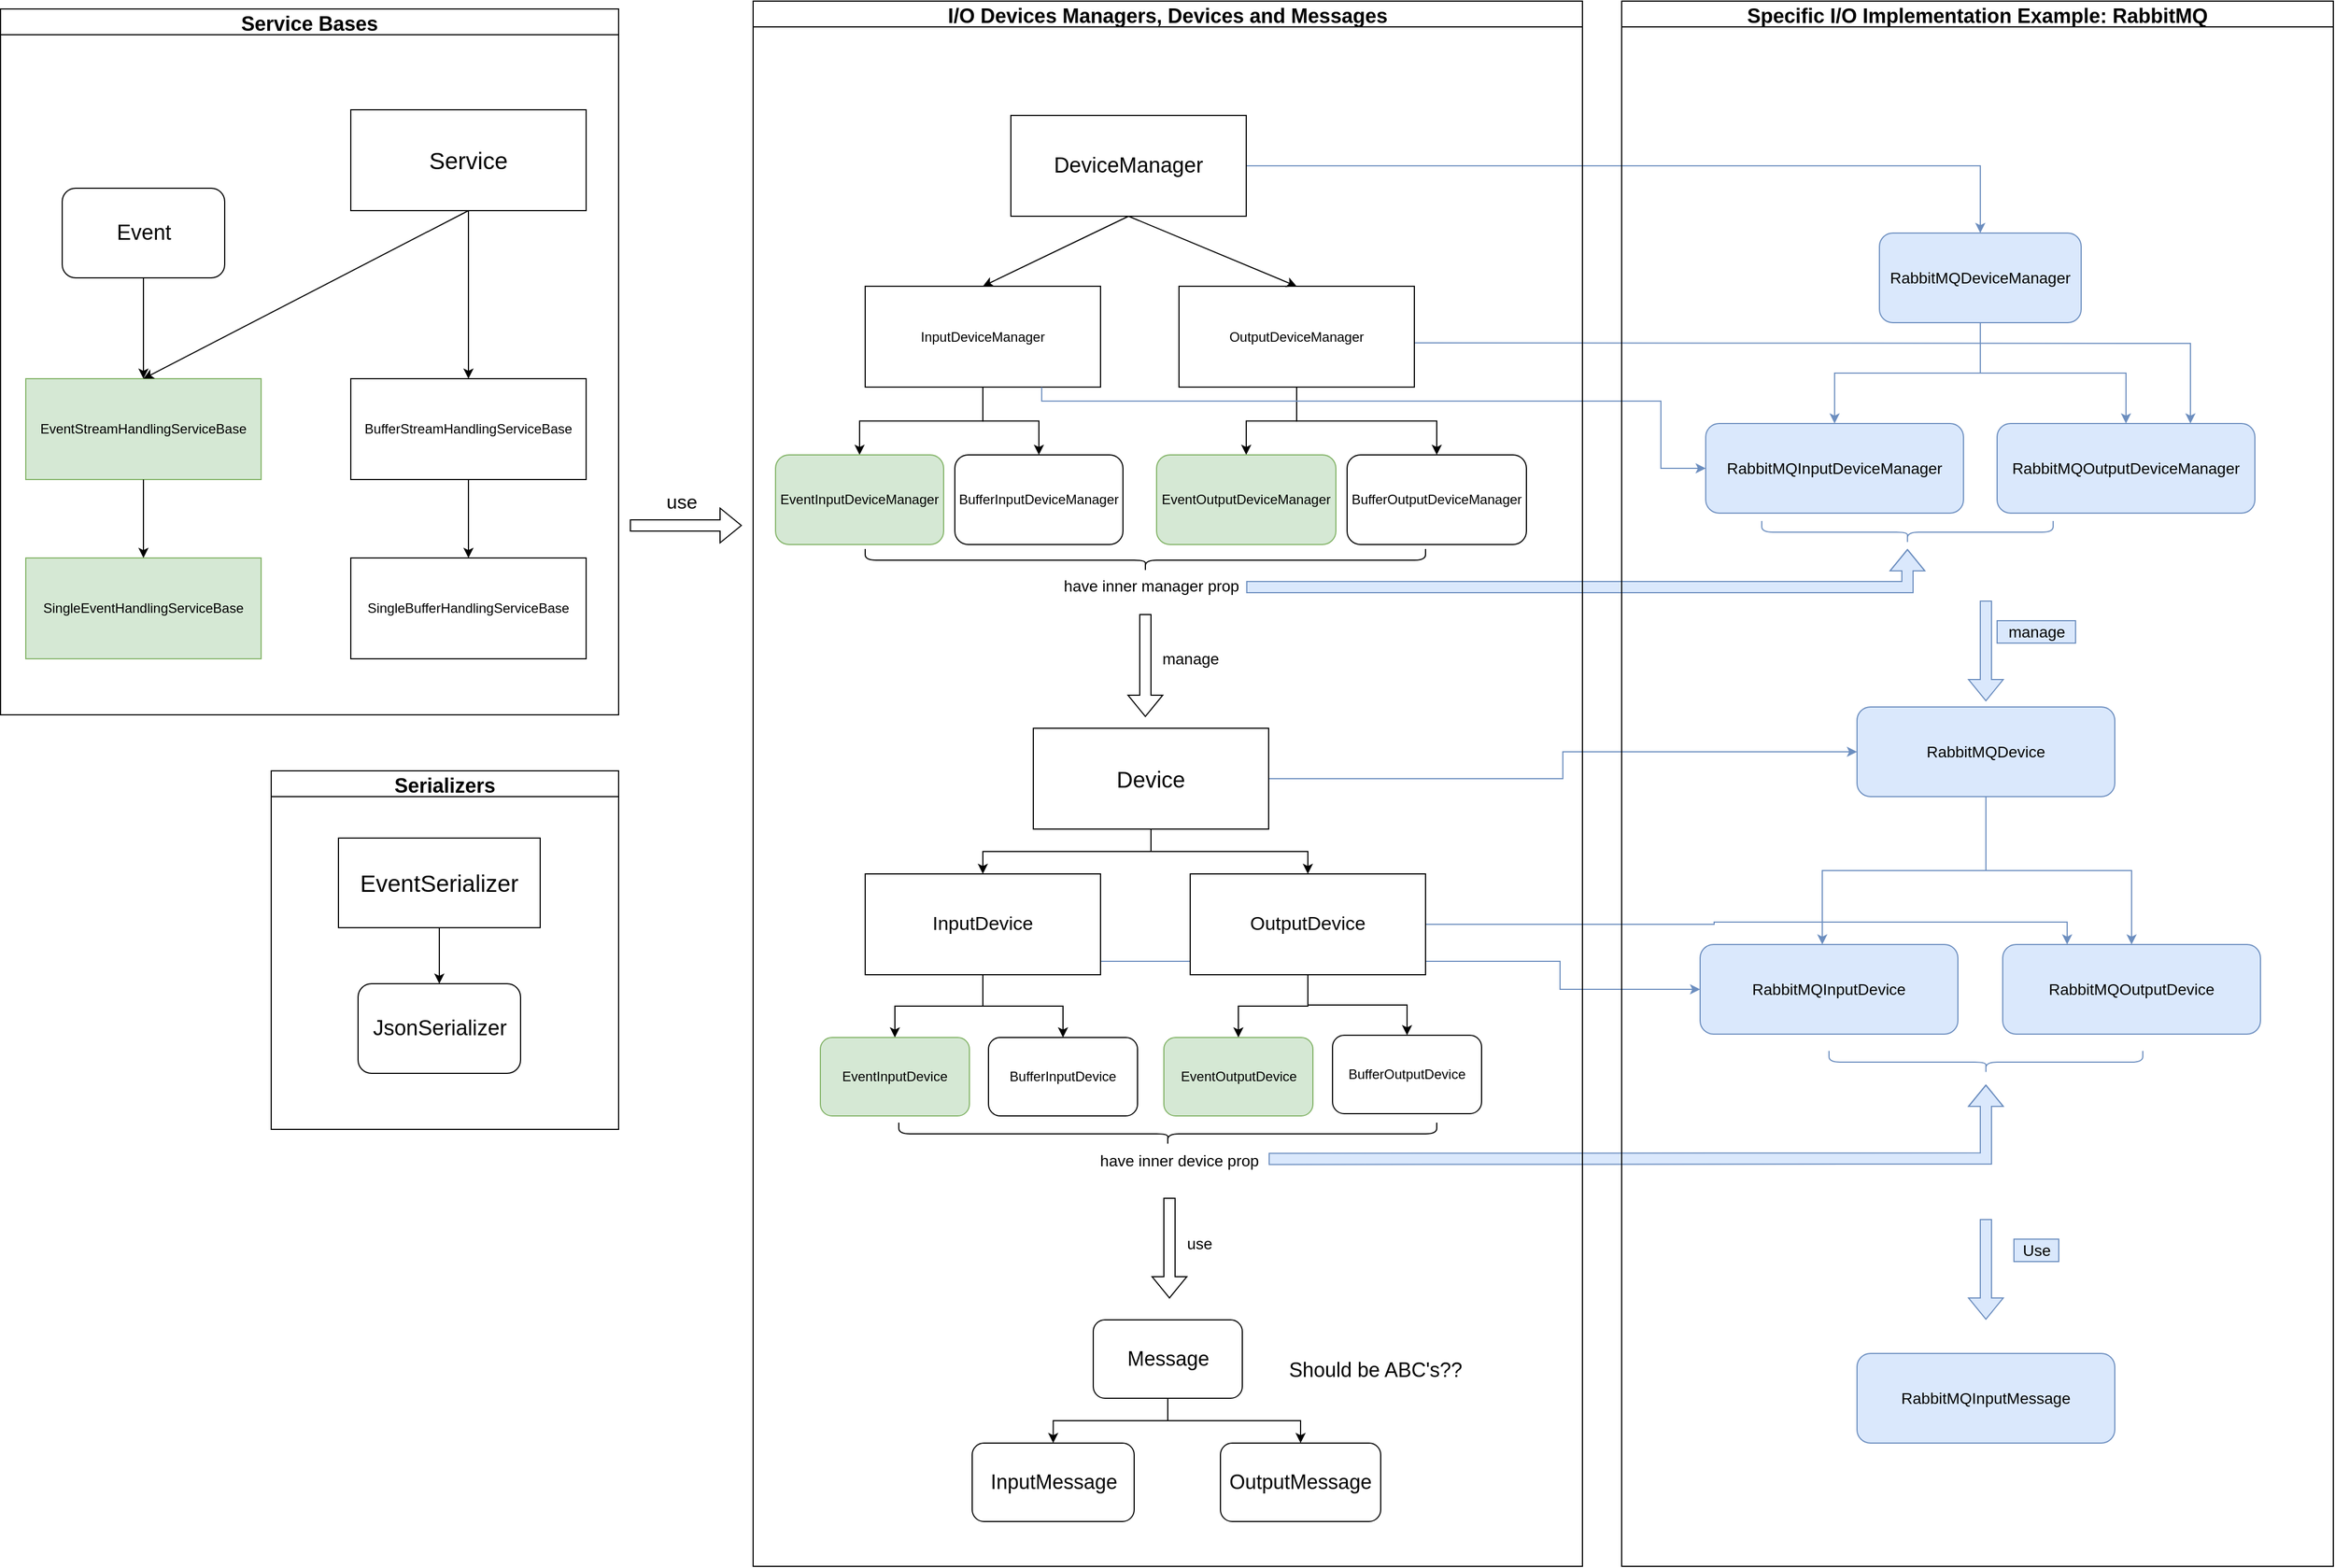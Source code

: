 <mxfile version="18.1.3" type="device"><diagram id="AKO0dQktsm727BQ9Isx5" name="Page-1"><mxGraphModel dx="1226" dy="1104" grid="1" gridSize="10" guides="1" tooltips="1" connect="1" arrows="1" fold="1" page="1" pageScale="1" pageWidth="827" pageHeight="1169" math="0" shadow="0"><root><mxCell id="0"/><mxCell id="1" parent="0"/><mxCell id="71z3vNyfDUbzZLmkvok0-1" value="&lt;font style=&quot;font-size: 21px;&quot;&gt;Service&lt;/font&gt;" style="rounded=0;whiteSpace=wrap;html=1;" vertex="1" parent="1"><mxGeometry x="321" y="200" width="210" height="90" as="geometry"/></mxCell><mxCell id="71z3vNyfDUbzZLmkvok0-2" value="EventStreamHandlingServiceBase" style="rounded=0;whiteSpace=wrap;html=1;fillColor=#d5e8d4;strokeColor=#82b366;" vertex="1" parent="1"><mxGeometry x="31" y="440" width="210" height="90" as="geometry"/></mxCell><mxCell id="71z3vNyfDUbzZLmkvok0-3" value="BufferStreamHandlingServiceBase" style="rounded=0;whiteSpace=wrap;html=1;" vertex="1" parent="1"><mxGeometry x="321" y="440" width="210" height="90" as="geometry"/></mxCell><mxCell id="71z3vNyfDUbzZLmkvok0-5" value="SingleEventHandlingServiceBase" style="rounded=0;whiteSpace=wrap;html=1;fillColor=#d5e8d4;strokeColor=#82b366;" vertex="1" parent="1"><mxGeometry x="31" y="600" width="210" height="90" as="geometry"/></mxCell><mxCell id="71z3vNyfDUbzZLmkvok0-6" value="SingleBufferHandlingServiceBase" style="rounded=0;whiteSpace=wrap;html=1;" vertex="1" parent="1"><mxGeometry x="321" y="600" width="210" height="90" as="geometry"/></mxCell><mxCell id="71z3vNyfDUbzZLmkvok0-34" style="edgeStyle=orthogonalEdgeStyle;rounded=0;orthogonalLoop=1;jettySize=auto;html=1;exitX=0.5;exitY=1;exitDx=0;exitDy=0;entryX=0.5;entryY=0;entryDx=0;entryDy=0;fontSize=19;" edge="1" parent="1" source="71z3vNyfDUbzZLmkvok0-8" target="71z3vNyfDUbzZLmkvok0-20"><mxGeometry relative="1" as="geometry"/></mxCell><mxCell id="71z3vNyfDUbzZLmkvok0-35" style="edgeStyle=orthogonalEdgeStyle;rounded=0;orthogonalLoop=1;jettySize=auto;html=1;entryX=0.5;entryY=0;entryDx=0;entryDy=0;fontSize=19;" edge="1" parent="1" source="71z3vNyfDUbzZLmkvok0-8" target="71z3vNyfDUbzZLmkvok0-22"><mxGeometry relative="1" as="geometry"/></mxCell><mxCell id="71z3vNyfDUbzZLmkvok0-8" value="InputDeviceManager" style="rounded=0;whiteSpace=wrap;html=1;" vertex="1" parent="1"><mxGeometry x="780" y="357.5" width="210" height="90" as="geometry"/></mxCell><mxCell id="71z3vNyfDUbzZLmkvok0-68" style="edgeStyle=orthogonalEdgeStyle;rounded=0;orthogonalLoop=1;jettySize=auto;html=1;exitX=1;exitY=0.5;exitDx=0;exitDy=0;entryX=0.5;entryY=0;entryDx=0;entryDy=0;fontSize=14;fillColor=#dae8fc;strokeColor=#6c8ebf;" edge="1" parent="1" source="71z3vNyfDUbzZLmkvok0-10" target="71z3vNyfDUbzZLmkvok0-61"><mxGeometry relative="1" as="geometry"/></mxCell><mxCell id="71z3vNyfDUbzZLmkvok0-10" value="&lt;font style=&quot;font-size: 19px;&quot;&gt;DeviceManager&lt;/font&gt;" style="rounded=0;whiteSpace=wrap;html=1;" vertex="1" parent="1"><mxGeometry x="910" y="205" width="210" height="90" as="geometry"/></mxCell><mxCell id="71z3vNyfDUbzZLmkvok0-36" style="edgeStyle=orthogonalEdgeStyle;rounded=0;orthogonalLoop=1;jettySize=auto;html=1;entryX=0.5;entryY=0;entryDx=0;entryDy=0;fontSize=19;" edge="1" parent="1" source="71z3vNyfDUbzZLmkvok0-11" target="71z3vNyfDUbzZLmkvok0-21"><mxGeometry relative="1" as="geometry"/></mxCell><mxCell id="71z3vNyfDUbzZLmkvok0-37" style="edgeStyle=orthogonalEdgeStyle;rounded=0;orthogonalLoop=1;jettySize=auto;html=1;entryX=0.5;entryY=0;entryDx=0;entryDy=0;fontSize=19;" edge="1" parent="1" source="71z3vNyfDUbzZLmkvok0-11" target="71z3vNyfDUbzZLmkvok0-23"><mxGeometry relative="1" as="geometry"/></mxCell><mxCell id="71z3vNyfDUbzZLmkvok0-72" style="edgeStyle=orthogonalEdgeStyle;rounded=0;orthogonalLoop=1;jettySize=auto;html=1;exitX=1;exitY=0.75;exitDx=0;exitDy=0;entryX=0.75;entryY=0;entryDx=0;entryDy=0;fontSize=14;fillColor=#dae8fc;strokeColor=#6c8ebf;" edge="1" parent="1" target="71z3vNyfDUbzZLmkvok0-63"><mxGeometry relative="1" as="geometry"><mxPoint x="1270" y="408" as="sourcePoint"/><mxPoint x="1962.5" y="463" as="targetPoint"/></mxGeometry></mxCell><mxCell id="71z3vNyfDUbzZLmkvok0-11" value="OutputDeviceManager" style="rounded=0;whiteSpace=wrap;html=1;" vertex="1" parent="1"><mxGeometry x="1060" y="357.5" width="210" height="90" as="geometry"/></mxCell><mxCell id="71z3vNyfDUbzZLmkvok0-12" value="" style="shape=flexArrow;endArrow=classic;html=1;rounded=0;" edge="1" parent="1"><mxGeometry width="50" height="50" relative="1" as="geometry"><mxPoint x="1030" y="650" as="sourcePoint"/><mxPoint x="1030" y="742" as="targetPoint"/></mxGeometry></mxCell><mxCell id="71z3vNyfDUbzZLmkvok0-14" value="manage" style="text;html=1;align=center;verticalAlign=middle;resizable=0;points=[];autosize=1;strokeColor=none;fillColor=none;fontSize=14;" vertex="1" parent="1"><mxGeometry x="1035" y="680" width="70" height="20" as="geometry"/></mxCell><mxCell id="71z3vNyfDUbzZLmkvok0-52" style="edgeStyle=orthogonalEdgeStyle;rounded=0;orthogonalLoop=1;jettySize=auto;html=1;exitX=0.5;exitY=1;exitDx=0;exitDy=0;entryX=0.5;entryY=0;entryDx=0;entryDy=0;fontSize=17;" edge="1" parent="1" source="71z3vNyfDUbzZLmkvok0-15" target="71z3vNyfDUbzZLmkvok0-43"><mxGeometry relative="1" as="geometry"/></mxCell><mxCell id="71z3vNyfDUbzZLmkvok0-53" style="edgeStyle=orthogonalEdgeStyle;rounded=0;orthogonalLoop=1;jettySize=auto;html=1;entryX=0.5;entryY=0;entryDx=0;entryDy=0;fontSize=17;" edge="1" parent="1" source="71z3vNyfDUbzZLmkvok0-15" target="71z3vNyfDUbzZLmkvok0-49"><mxGeometry relative="1" as="geometry"/></mxCell><mxCell id="71z3vNyfDUbzZLmkvok0-82" style="edgeStyle=orthogonalEdgeStyle;rounded=0;orthogonalLoop=1;jettySize=auto;html=1;exitX=1;exitY=1;exitDx=0;exitDy=0;fontSize=14;fillColor=#dae8fc;strokeColor=#6c8ebf;entryX=0;entryY=0.5;entryDx=0;entryDy=0;" edge="1" parent="1" source="71z3vNyfDUbzZLmkvok0-15" target="71z3vNyfDUbzZLmkvok0-73"><mxGeometry relative="1" as="geometry"><mxPoint x="1470" y="990" as="targetPoint"/><Array as="points"><mxPoint x="970" y="948"/><mxPoint x="970" y="960"/><mxPoint x="1400" y="960"/><mxPoint x="1400" y="985"/></Array></mxGeometry></mxCell><mxCell id="71z3vNyfDUbzZLmkvok0-15" value="&lt;font style=&quot;font-size: 17px;&quot;&gt;InputDevice&lt;/font&gt;" style="rounded=0;whiteSpace=wrap;html=1;" vertex="1" parent="1"><mxGeometry x="780" y="882" width="210" height="90" as="geometry"/></mxCell><mxCell id="71z3vNyfDUbzZLmkvok0-54" style="edgeStyle=orthogonalEdgeStyle;rounded=0;orthogonalLoop=1;jettySize=auto;html=1;entryX=0.5;entryY=0;entryDx=0;entryDy=0;fontSize=17;" edge="1" parent="1" source="71z3vNyfDUbzZLmkvok0-18" target="71z3vNyfDUbzZLmkvok0-50"><mxGeometry relative="1" as="geometry"/></mxCell><mxCell id="71z3vNyfDUbzZLmkvok0-55" style="edgeStyle=orthogonalEdgeStyle;rounded=0;orthogonalLoop=1;jettySize=auto;html=1;entryX=0.5;entryY=0;entryDx=0;entryDy=0;fontSize=17;" edge="1" parent="1" source="71z3vNyfDUbzZLmkvok0-18" target="71z3vNyfDUbzZLmkvok0-51"><mxGeometry relative="1" as="geometry"/></mxCell><mxCell id="71z3vNyfDUbzZLmkvok0-83" style="edgeStyle=orthogonalEdgeStyle;rounded=0;orthogonalLoop=1;jettySize=auto;html=1;entryX=0.25;entryY=0;entryDx=0;entryDy=0;fontSize=14;fillColor=#dae8fc;strokeColor=#6c8ebf;" edge="1" parent="1" source="71z3vNyfDUbzZLmkvok0-18" target="71z3vNyfDUbzZLmkvok0-74"><mxGeometry relative="1" as="geometry"/></mxCell><mxCell id="71z3vNyfDUbzZLmkvok0-18" value="&lt;font style=&quot;font-size: 17px;&quot;&gt;OutputDevice&lt;/font&gt;" style="rounded=0;whiteSpace=wrap;html=1;" vertex="1" parent="1"><mxGeometry x="1070" y="882" width="210" height="90" as="geometry"/></mxCell><mxCell id="71z3vNyfDUbzZLmkvok0-20" value="EventInputDeviceManager" style="rounded=1;whiteSpace=wrap;html=1;fillColor=#d5e8d4;strokeColor=#82b366;" vertex="1" parent="1"><mxGeometry x="700" y="508" width="150" height="80" as="geometry"/></mxCell><mxCell id="71z3vNyfDUbzZLmkvok0-21" value="EventOutputDeviceManager" style="rounded=1;whiteSpace=wrap;html=1;fillColor=#d5e8d4;strokeColor=#82b366;" vertex="1" parent="1"><mxGeometry x="1040" y="508" width="160" height="80" as="geometry"/></mxCell><mxCell id="71z3vNyfDUbzZLmkvok0-22" value="BufferInputDeviceManager" style="rounded=1;whiteSpace=wrap;html=1;" vertex="1" parent="1"><mxGeometry x="860" y="508" width="150" height="80" as="geometry"/></mxCell><mxCell id="71z3vNyfDUbzZLmkvok0-23" value="BufferOutputDeviceManager" style="rounded=1;whiteSpace=wrap;html=1;" vertex="1" parent="1"><mxGeometry x="1210" y="508" width="160" height="80" as="geometry"/></mxCell><mxCell id="71z3vNyfDUbzZLmkvok0-39" style="edgeStyle=orthogonalEdgeStyle;rounded=0;orthogonalLoop=1;jettySize=auto;html=1;entryX=0.5;entryY=0;entryDx=0;entryDy=0;fontSize=19;" edge="1" parent="1" source="71z3vNyfDUbzZLmkvok0-24" target="71z3vNyfDUbzZLmkvok0-15"><mxGeometry relative="1" as="geometry"/></mxCell><mxCell id="71z3vNyfDUbzZLmkvok0-40" style="edgeStyle=orthogonalEdgeStyle;rounded=0;orthogonalLoop=1;jettySize=auto;html=1;fontSize=19;" edge="1" parent="1" source="71z3vNyfDUbzZLmkvok0-24" target="71z3vNyfDUbzZLmkvok0-18"><mxGeometry relative="1" as="geometry"/></mxCell><mxCell id="71z3vNyfDUbzZLmkvok0-79" style="edgeStyle=orthogonalEdgeStyle;rounded=0;orthogonalLoop=1;jettySize=auto;html=1;entryX=0;entryY=0.5;entryDx=0;entryDy=0;fontSize=14;fillColor=#dae8fc;strokeColor=#6c8ebf;" edge="1" parent="1" source="71z3vNyfDUbzZLmkvok0-24" target="71z3vNyfDUbzZLmkvok0-75"><mxGeometry relative="1" as="geometry"/></mxCell><mxCell id="71z3vNyfDUbzZLmkvok0-24" value="&lt;font style=&quot;font-size: 20px;&quot;&gt;Device&lt;/font&gt;" style="rounded=0;whiteSpace=wrap;html=1;" vertex="1" parent="1"><mxGeometry x="930" y="752" width="210" height="90" as="geometry"/></mxCell><mxCell id="71z3vNyfDUbzZLmkvok0-25" value="" style="endArrow=classic;html=1;rounded=0;fontSize=19;exitX=0.5;exitY=1;exitDx=0;exitDy=0;entryX=0.5;entryY=0;entryDx=0;entryDy=0;" edge="1" parent="1" source="71z3vNyfDUbzZLmkvok0-1" target="71z3vNyfDUbzZLmkvok0-3"><mxGeometry width="50" height="50" relative="1" as="geometry"><mxPoint x="411" y="670" as="sourcePoint"/><mxPoint x="461" y="620" as="targetPoint"/></mxGeometry></mxCell><mxCell id="71z3vNyfDUbzZLmkvok0-26" value="" style="endArrow=classic;html=1;rounded=0;fontSize=19;exitX=0.5;exitY=1;exitDx=0;exitDy=0;entryX=0.5;entryY=0;entryDx=0;entryDy=0;" edge="1" parent="1" source="71z3vNyfDUbzZLmkvok0-1" target="71z3vNyfDUbzZLmkvok0-2"><mxGeometry width="50" height="50" relative="1" as="geometry"><mxPoint x="411" y="670" as="sourcePoint"/><mxPoint x="461" y="620" as="targetPoint"/></mxGeometry></mxCell><mxCell id="71z3vNyfDUbzZLmkvok0-27" value="" style="endArrow=classic;html=1;rounded=0;fontSize=19;exitX=0.5;exitY=1;exitDx=0;exitDy=0;entryX=0.5;entryY=0;entryDx=0;entryDy=0;" edge="1" parent="1" source="71z3vNyfDUbzZLmkvok0-17" target="71z3vNyfDUbzZLmkvok0-2"><mxGeometry width="50" height="50" relative="1" as="geometry"><mxPoint x="411" y="670" as="sourcePoint"/><mxPoint x="461" y="620" as="targetPoint"/></mxGeometry></mxCell><mxCell id="71z3vNyfDUbzZLmkvok0-28" value="" style="endArrow=classic;html=1;rounded=0;fontSize=19;exitX=0.5;exitY=1;exitDx=0;exitDy=0;entryX=0.5;entryY=0;entryDx=0;entryDy=0;" edge="1" parent="1" source="71z3vNyfDUbzZLmkvok0-2" target="71z3vNyfDUbzZLmkvok0-5"><mxGeometry width="50" height="50" relative="1" as="geometry"><mxPoint x="411" y="670" as="sourcePoint"/><mxPoint x="461" y="620" as="targetPoint"/></mxGeometry></mxCell><mxCell id="71z3vNyfDUbzZLmkvok0-29" value="" style="endArrow=classic;html=1;rounded=0;fontSize=19;exitX=0.5;exitY=1;exitDx=0;exitDy=0;entryX=0.5;entryY=0;entryDx=0;entryDy=0;" edge="1" parent="1" source="71z3vNyfDUbzZLmkvok0-3" target="71z3vNyfDUbzZLmkvok0-6"><mxGeometry width="50" height="50" relative="1" as="geometry"><mxPoint x="411" y="670" as="sourcePoint"/><mxPoint x="461" y="620" as="targetPoint"/></mxGeometry></mxCell><mxCell id="71z3vNyfDUbzZLmkvok0-31" value="" style="endArrow=classic;html=1;rounded=0;fontSize=19;exitX=0.5;exitY=1;exitDx=0;exitDy=0;entryX=0.5;entryY=0;entryDx=0;entryDy=0;" edge="1" parent="1" source="71z3vNyfDUbzZLmkvok0-10" target="71z3vNyfDUbzZLmkvok0-8"><mxGeometry width="50" height="50" relative="1" as="geometry"><mxPoint x="750" y="650" as="sourcePoint"/><mxPoint x="800" y="600" as="targetPoint"/></mxGeometry></mxCell><mxCell id="71z3vNyfDUbzZLmkvok0-32" value="" style="endArrow=classic;html=1;rounded=0;fontSize=19;exitX=0.5;exitY=1;exitDx=0;exitDy=0;entryX=0.5;entryY=0;entryDx=0;entryDy=0;" edge="1" parent="1" source="71z3vNyfDUbzZLmkvok0-10" target="71z3vNyfDUbzZLmkvok0-11"><mxGeometry width="50" height="50" relative="1" as="geometry"><mxPoint x="750" y="650" as="sourcePoint"/><mxPoint x="800" y="600" as="targetPoint"/></mxGeometry></mxCell><mxCell id="71z3vNyfDUbzZLmkvok0-43" value="EventInputDevice" style="rounded=1;whiteSpace=wrap;html=1;fillColor=#d5e8d4;strokeColor=#82b366;" vertex="1" parent="1"><mxGeometry x="740" y="1028" width="133" height="70" as="geometry"/></mxCell><mxCell id="71z3vNyfDUbzZLmkvok0-49" value="BufferInputDevice" style="rounded=1;whiteSpace=wrap;html=1;" vertex="1" parent="1"><mxGeometry x="890" y="1028" width="133" height="70" as="geometry"/></mxCell><mxCell id="71z3vNyfDUbzZLmkvok0-50" value="EventOutputDevice" style="rounded=1;whiteSpace=wrap;html=1;fillColor=#d5e8d4;strokeColor=#82b366;" vertex="1" parent="1"><mxGeometry x="1046.5" y="1028" width="133" height="70" as="geometry"/></mxCell><mxCell id="71z3vNyfDUbzZLmkvok0-51" value="BufferOutputDevice" style="rounded=1;whiteSpace=wrap;html=1;" vertex="1" parent="1"><mxGeometry x="1197" y="1026" width="133" height="70" as="geometry"/></mxCell><mxCell id="71z3vNyfDUbzZLmkvok0-57" value="" style="shape=flexArrow;endArrow=classic;html=1;rounded=0;fontSize=17;" edge="1" parent="1"><mxGeometry width="50" height="50" relative="1" as="geometry"><mxPoint x="570" y="571" as="sourcePoint"/><mxPoint x="670" y="571" as="targetPoint"/></mxGeometry></mxCell><mxCell id="71z3vNyfDUbzZLmkvok0-58" value="use" style="text;html=1;align=center;verticalAlign=middle;resizable=0;points=[];autosize=1;strokeColor=none;fillColor=none;fontSize=17;" vertex="1" parent="1"><mxGeometry x="596" y="536" width="40" height="30" as="geometry"/></mxCell><mxCell id="71z3vNyfDUbzZLmkvok0-67" style="edgeStyle=orthogonalEdgeStyle;rounded=0;orthogonalLoop=1;jettySize=auto;html=1;entryX=0.5;entryY=0;entryDx=0;entryDy=0;fontSize=14;fillColor=#dae8fc;strokeColor=#6c8ebf;" edge="1" parent="1" source="71z3vNyfDUbzZLmkvok0-61" target="71z3vNyfDUbzZLmkvok0-63"><mxGeometry relative="1" as="geometry"/></mxCell><mxCell id="71z3vNyfDUbzZLmkvok0-71" style="edgeStyle=orthogonalEdgeStyle;rounded=0;orthogonalLoop=1;jettySize=auto;html=1;entryX=0.5;entryY=0;entryDx=0;entryDy=0;fontSize=14;fillColor=#dae8fc;strokeColor=#6c8ebf;" edge="1" parent="1" source="71z3vNyfDUbzZLmkvok0-61" target="71z3vNyfDUbzZLmkvok0-62"><mxGeometry relative="1" as="geometry"/></mxCell><mxCell id="71z3vNyfDUbzZLmkvok0-61" value="&lt;font style=&quot;font-size: 14px;&quot;&gt;RabbitMQDeviceManager&lt;/font&gt;" style="rounded=1;whiteSpace=wrap;html=1;fillColor=#dae8fc;strokeColor=#6c8ebf;" vertex="1" parent="1"><mxGeometry x="1685" y="310" width="180" height="80" as="geometry"/></mxCell><mxCell id="71z3vNyfDUbzZLmkvok0-62" value="&lt;font style=&quot;font-size: 14px;&quot;&gt;RabbitMQInputDeviceManager&lt;/font&gt;" style="rounded=1;whiteSpace=wrap;html=1;fillColor=#dae8fc;strokeColor=#6c8ebf;" vertex="1" parent="1"><mxGeometry x="1530" y="480" width="230" height="80" as="geometry"/></mxCell><mxCell id="71z3vNyfDUbzZLmkvok0-63" value="&lt;font style=&quot;font-size: 14px;&quot;&gt;RabbitMQOutputDeviceManager&lt;/font&gt;" style="rounded=1;whiteSpace=wrap;html=1;fillColor=#dae8fc;strokeColor=#6c8ebf;" vertex="1" parent="1"><mxGeometry x="1790" y="480" width="230" height="80" as="geometry"/></mxCell><mxCell id="71z3vNyfDUbzZLmkvok0-69" style="edgeStyle=orthogonalEdgeStyle;rounded=0;orthogonalLoop=1;jettySize=auto;html=1;exitX=0.75;exitY=1;exitDx=0;exitDy=0;entryX=0;entryY=0.5;entryDx=0;entryDy=0;fontSize=14;fillColor=#dae8fc;strokeColor=#6c8ebf;" edge="1" parent="1" source="71z3vNyfDUbzZLmkvok0-8" target="71z3vNyfDUbzZLmkvok0-62"><mxGeometry relative="1" as="geometry"><mxPoint x="995.04" y="434.04" as="sourcePoint"/><mxPoint x="1645" y="475" as="targetPoint"/><Array as="points"><mxPoint x="938" y="460"/><mxPoint x="1490" y="460"/><mxPoint x="1490" y="520"/></Array></mxGeometry></mxCell><mxCell id="71z3vNyfDUbzZLmkvok0-73" value="&lt;font style=&quot;font-size: 14px;&quot;&gt;RabbitMQInputDevice&lt;/font&gt;" style="rounded=1;whiteSpace=wrap;html=1;fillColor=#dae8fc;strokeColor=#6c8ebf;" vertex="1" parent="1"><mxGeometry x="1525" y="945" width="230" height="80" as="geometry"/></mxCell><mxCell id="71z3vNyfDUbzZLmkvok0-74" value="&lt;font style=&quot;font-size: 14px;&quot;&gt;RabbitMQOutputDevice&lt;/font&gt;" style="rounded=1;whiteSpace=wrap;html=1;fillColor=#dae8fc;strokeColor=#6c8ebf;" vertex="1" parent="1"><mxGeometry x="1795" y="945" width="230" height="80" as="geometry"/></mxCell><mxCell id="71z3vNyfDUbzZLmkvok0-76" style="edgeStyle=orthogonalEdgeStyle;rounded=0;orthogonalLoop=1;jettySize=auto;html=1;entryX=0.474;entryY=0;entryDx=0;entryDy=0;entryPerimeter=0;fontSize=14;fillColor=#dae8fc;strokeColor=#6c8ebf;" edge="1" parent="1" source="71z3vNyfDUbzZLmkvok0-75" target="71z3vNyfDUbzZLmkvok0-73"><mxGeometry relative="1" as="geometry"/></mxCell><mxCell id="71z3vNyfDUbzZLmkvok0-77" style="edgeStyle=orthogonalEdgeStyle;rounded=0;orthogonalLoop=1;jettySize=auto;html=1;exitX=0.5;exitY=1;exitDx=0;exitDy=0;entryX=0.5;entryY=0;entryDx=0;entryDy=0;fontSize=14;fillColor=#dae8fc;strokeColor=#6c8ebf;" edge="1" parent="1" source="71z3vNyfDUbzZLmkvok0-75" target="71z3vNyfDUbzZLmkvok0-74"><mxGeometry relative="1" as="geometry"/></mxCell><mxCell id="71z3vNyfDUbzZLmkvok0-75" value="&lt;font style=&quot;font-size: 14px;&quot;&gt;RabbitMQDevice&lt;/font&gt;" style="rounded=1;whiteSpace=wrap;html=1;fillColor=#dae8fc;strokeColor=#6c8ebf;" vertex="1" parent="1"><mxGeometry x="1665" y="733" width="230" height="80" as="geometry"/></mxCell><mxCell id="71z3vNyfDUbzZLmkvok0-80" value="" style="shape=flexArrow;endArrow=classic;html=1;rounded=0;fillColor=#dae8fc;strokeColor=#6c8ebf;" edge="1" parent="1"><mxGeometry width="50" height="50" relative="1" as="geometry"><mxPoint x="1780" y="638" as="sourcePoint"/><mxPoint x="1780" y="728" as="targetPoint"/></mxGeometry></mxCell><mxCell id="71z3vNyfDUbzZLmkvok0-81" value="manage" style="text;html=1;align=center;verticalAlign=middle;resizable=0;points=[];autosize=1;strokeColor=#6c8ebf;fillColor=#dae8fc;fontSize=14;" vertex="1" parent="1"><mxGeometry x="1790" y="656" width="70" height="20" as="geometry"/></mxCell><mxCell id="71z3vNyfDUbzZLmkvok0-85" value="" style="shape=flexArrow;endArrow=classic;html=1;rounded=0;fontSize=14;fillColor=#dae8fc;strokeColor=#6c8ebf;" edge="1" parent="1"><mxGeometry width="50" height="50" relative="1" as="geometry"><mxPoint x="1140" y="1136.33" as="sourcePoint"/><mxPoint x="1780" y="1070" as="targetPoint"/><Array as="points"><mxPoint x="1780" y="1136"/></Array></mxGeometry></mxCell><mxCell id="71z3vNyfDUbzZLmkvok0-86" value="have inner device prop" style="text;html=1;align=center;verticalAlign=middle;resizable=0;points=[];autosize=1;strokeColor=none;fillColor=none;fontSize=14;" vertex="1" parent="1"><mxGeometry x="980" y="1128" width="160" height="20" as="geometry"/></mxCell><mxCell id="71z3vNyfDUbzZLmkvok0-88" value="" style="shape=curlyBracket;whiteSpace=wrap;html=1;rounded=1;flipH=1;glass=0;fontSize=14;direction=north;" vertex="1" parent="1"><mxGeometry x="810" y="1104" width="480" height="20" as="geometry"/></mxCell><mxCell id="71z3vNyfDUbzZLmkvok0-89" value="" style="shape=curlyBracket;whiteSpace=wrap;html=1;rounded=1;flipH=1;glass=0;fontSize=14;direction=north;fillColor=#dae8fc;strokeColor=#6c8ebf;" vertex="1" parent="1"><mxGeometry x="1640" y="1040" width="280" height="20" as="geometry"/></mxCell><mxCell id="71z3vNyfDUbzZLmkvok0-90" value="" style="shape=curlyBracket;whiteSpace=wrap;html=1;rounded=1;flipH=1;glass=0;fontSize=14;direction=north;" vertex="1" parent="1"><mxGeometry x="780" y="592" width="500" height="20" as="geometry"/></mxCell><mxCell id="71z3vNyfDUbzZLmkvok0-91" value="" style="shape=flexArrow;endArrow=classic;html=1;rounded=0;fillColor=#dae8fc;strokeColor=#6c8ebf;" edge="1" parent="1"><mxGeometry width="50" height="50" relative="1" as="geometry"><mxPoint x="1120" y="626" as="sourcePoint"/><mxPoint x="1710" y="592" as="targetPoint"/><Array as="points"><mxPoint x="1710" y="626"/></Array></mxGeometry></mxCell><mxCell id="71z3vNyfDUbzZLmkvok0-92" value="" style="shape=curlyBracket;whiteSpace=wrap;html=1;rounded=1;flipH=1;glass=0;fontSize=14;direction=north;size=0.5;fillColor=#dae8fc;strokeColor=#6c8ebf;" vertex="1" parent="1"><mxGeometry x="1580" y="567" width="260" height="20" as="geometry"/></mxCell><mxCell id="71z3vNyfDUbzZLmkvok0-93" value="have inner manager prop" style="text;html=1;align=center;verticalAlign=middle;resizable=0;points=[];autosize=1;strokeColor=none;fillColor=none;fontSize=14;" vertex="1" parent="1"><mxGeometry x="950" y="615" width="170" height="20" as="geometry"/></mxCell><mxCell id="71z3vNyfDUbzZLmkvok0-96" style="edgeStyle=orthogonalEdgeStyle;rounded=0;orthogonalLoop=1;jettySize=auto;html=1;entryX=0.5;entryY=0;entryDx=0;entryDy=0;fontSize=14;" edge="1" parent="1" source="71z3vNyfDUbzZLmkvok0-94" target="71z3vNyfDUbzZLmkvok0-95"><mxGeometry relative="1" as="geometry"/></mxCell><mxCell id="71z3vNyfDUbzZLmkvok0-94" value="&lt;font style=&quot;font-size: 21px;&quot;&gt;EventSerializer&lt;/font&gt;" style="rounded=0;whiteSpace=wrap;html=1;" vertex="1" parent="1"><mxGeometry x="310" y="850" width="180" height="80" as="geometry"/></mxCell><mxCell id="71z3vNyfDUbzZLmkvok0-95" value="&lt;font style=&quot;font-size: 19px;&quot;&gt;JsonSerializer&lt;/font&gt;" style="rounded=1;whiteSpace=wrap;html=1;" vertex="1" parent="1"><mxGeometry x="327.5" y="980" width="145" height="80" as="geometry"/></mxCell><mxCell id="71z3vNyfDUbzZLmkvok0-99" value="" style="shape=flexArrow;endArrow=classic;html=1;rounded=0;fontSize=14;" edge="1" parent="1"><mxGeometry width="50" height="50" relative="1" as="geometry"><mxPoint x="1051.5" y="1171" as="sourcePoint"/><mxPoint x="1051.5" y="1261" as="targetPoint"/></mxGeometry></mxCell><mxCell id="71z3vNyfDUbzZLmkvok0-100" value="use" style="text;html=1;align=center;verticalAlign=middle;resizable=0;points=[];autosize=1;strokeColor=none;fillColor=none;fontSize=14;" vertex="1" parent="1"><mxGeometry x="1058" y="1202" width="40" height="20" as="geometry"/></mxCell><mxCell id="71z3vNyfDUbzZLmkvok0-105" style="edgeStyle=orthogonalEdgeStyle;rounded=0;orthogonalLoop=1;jettySize=auto;html=1;entryX=0.5;entryY=0;entryDx=0;entryDy=0;fontSize=18;" edge="1" parent="1" source="71z3vNyfDUbzZLmkvok0-102" target="71z3vNyfDUbzZLmkvok0-104"><mxGeometry relative="1" as="geometry"/></mxCell><mxCell id="71z3vNyfDUbzZLmkvok0-106" style="edgeStyle=orthogonalEdgeStyle;rounded=0;orthogonalLoop=1;jettySize=auto;html=1;entryX=0.5;entryY=0;entryDx=0;entryDy=0;fontSize=18;" edge="1" parent="1" source="71z3vNyfDUbzZLmkvok0-102" target="71z3vNyfDUbzZLmkvok0-103"><mxGeometry relative="1" as="geometry"/></mxCell><mxCell id="71z3vNyfDUbzZLmkvok0-102" value="&lt;font style=&quot;font-size: 18px;&quot;&gt;Message&lt;/font&gt;" style="rounded=1;whiteSpace=wrap;html=1;" vertex="1" parent="1"><mxGeometry x="983.5" y="1280" width="133" height="70" as="geometry"/></mxCell><mxCell id="71z3vNyfDUbzZLmkvok0-103" value="&lt;font style=&quot;font-size: 18px;&quot;&gt;InputMessage&lt;/font&gt;" style="rounded=1;whiteSpace=wrap;html=1;" vertex="1" parent="1"><mxGeometry x="875.5" y="1390" width="144.5" height="70" as="geometry"/></mxCell><mxCell id="71z3vNyfDUbzZLmkvok0-104" value="&lt;font style=&quot;font-size: 18px;&quot;&gt;OutputMessage&lt;/font&gt;" style="rounded=1;whiteSpace=wrap;html=1;" vertex="1" parent="1"><mxGeometry x="1097" y="1390" width="143" height="70" as="geometry"/></mxCell><mxCell id="71z3vNyfDUbzZLmkvok0-107" value="Should be ABC's??" style="text;html=1;align=center;verticalAlign=middle;resizable=0;points=[];autosize=1;strokeColor=none;fillColor=none;fontSize=18;" vertex="1" parent="1"><mxGeometry x="1150" y="1310" width="170" height="30" as="geometry"/></mxCell><mxCell id="71z3vNyfDUbzZLmkvok0-109" value="" style="shape=flexArrow;endArrow=classic;html=1;rounded=0;fillColor=#dae8fc;strokeColor=#6c8ebf;" edge="1" parent="1"><mxGeometry width="50" height="50" relative="1" as="geometry"><mxPoint x="1780" y="1190" as="sourcePoint"/><mxPoint x="1780" y="1280" as="targetPoint"/></mxGeometry></mxCell><mxCell id="71z3vNyfDUbzZLmkvok0-110" value="Use" style="text;html=1;align=center;verticalAlign=middle;resizable=0;points=[];autosize=1;strokeColor=#6c8ebf;fillColor=#dae8fc;fontSize=14;" vertex="1" parent="1"><mxGeometry x="1805" y="1208" width="40" height="20" as="geometry"/></mxCell><mxCell id="71z3vNyfDUbzZLmkvok0-112" value="Service Bases" style="swimlane;rounded=0;glass=0;fontSize=18;labelBackgroundColor=none;" vertex="1" parent="1"><mxGeometry x="8.5" y="110" width="551.5" height="630" as="geometry"/></mxCell><mxCell id="71z3vNyfDUbzZLmkvok0-17" value="&lt;font style=&quot;font-size: 19px;&quot;&gt;Event&lt;/font&gt;" style="rounded=1;whiteSpace=wrap;html=1;" vertex="1" parent="71z3vNyfDUbzZLmkvok0-112"><mxGeometry x="55" y="160" width="145" height="80" as="geometry"/></mxCell><mxCell id="71z3vNyfDUbzZLmkvok0-113" value="I/O Devices Managers, Devices and Messages" style="swimlane;rounded=0;glass=0;fontSize=18;labelBackgroundColor=none;" vertex="1" parent="1"><mxGeometry x="680" y="103" width="740" height="1397" as="geometry"/></mxCell><mxCell id="71z3vNyfDUbzZLmkvok0-114" value="Specific I/O Implementation Example: RabbitMQ" style="swimlane;rounded=0;glass=0;fontSize=18;labelBackgroundColor=none;" vertex="1" parent="1"><mxGeometry x="1455" y="103" width="635" height="1397" as="geometry"/></mxCell><mxCell id="71z3vNyfDUbzZLmkvok0-108" value="&lt;font style=&quot;font-size: 14px;&quot;&gt;RabbitMQInputMessage&lt;/font&gt;" style="rounded=1;whiteSpace=wrap;html=1;fillColor=#dae8fc;strokeColor=#6c8ebf;" vertex="1" parent="71z3vNyfDUbzZLmkvok0-114"><mxGeometry x="210" y="1207" width="230" height="80" as="geometry"/></mxCell><mxCell id="71z3vNyfDUbzZLmkvok0-115" value="Serializers" style="swimlane;rounded=0;glass=0;fontSize=18;labelBackgroundColor=none;" vertex="1" parent="1"><mxGeometry x="250" y="790" width="310" height="320" as="geometry"/></mxCell></root></mxGraphModel></diagram></mxfile>